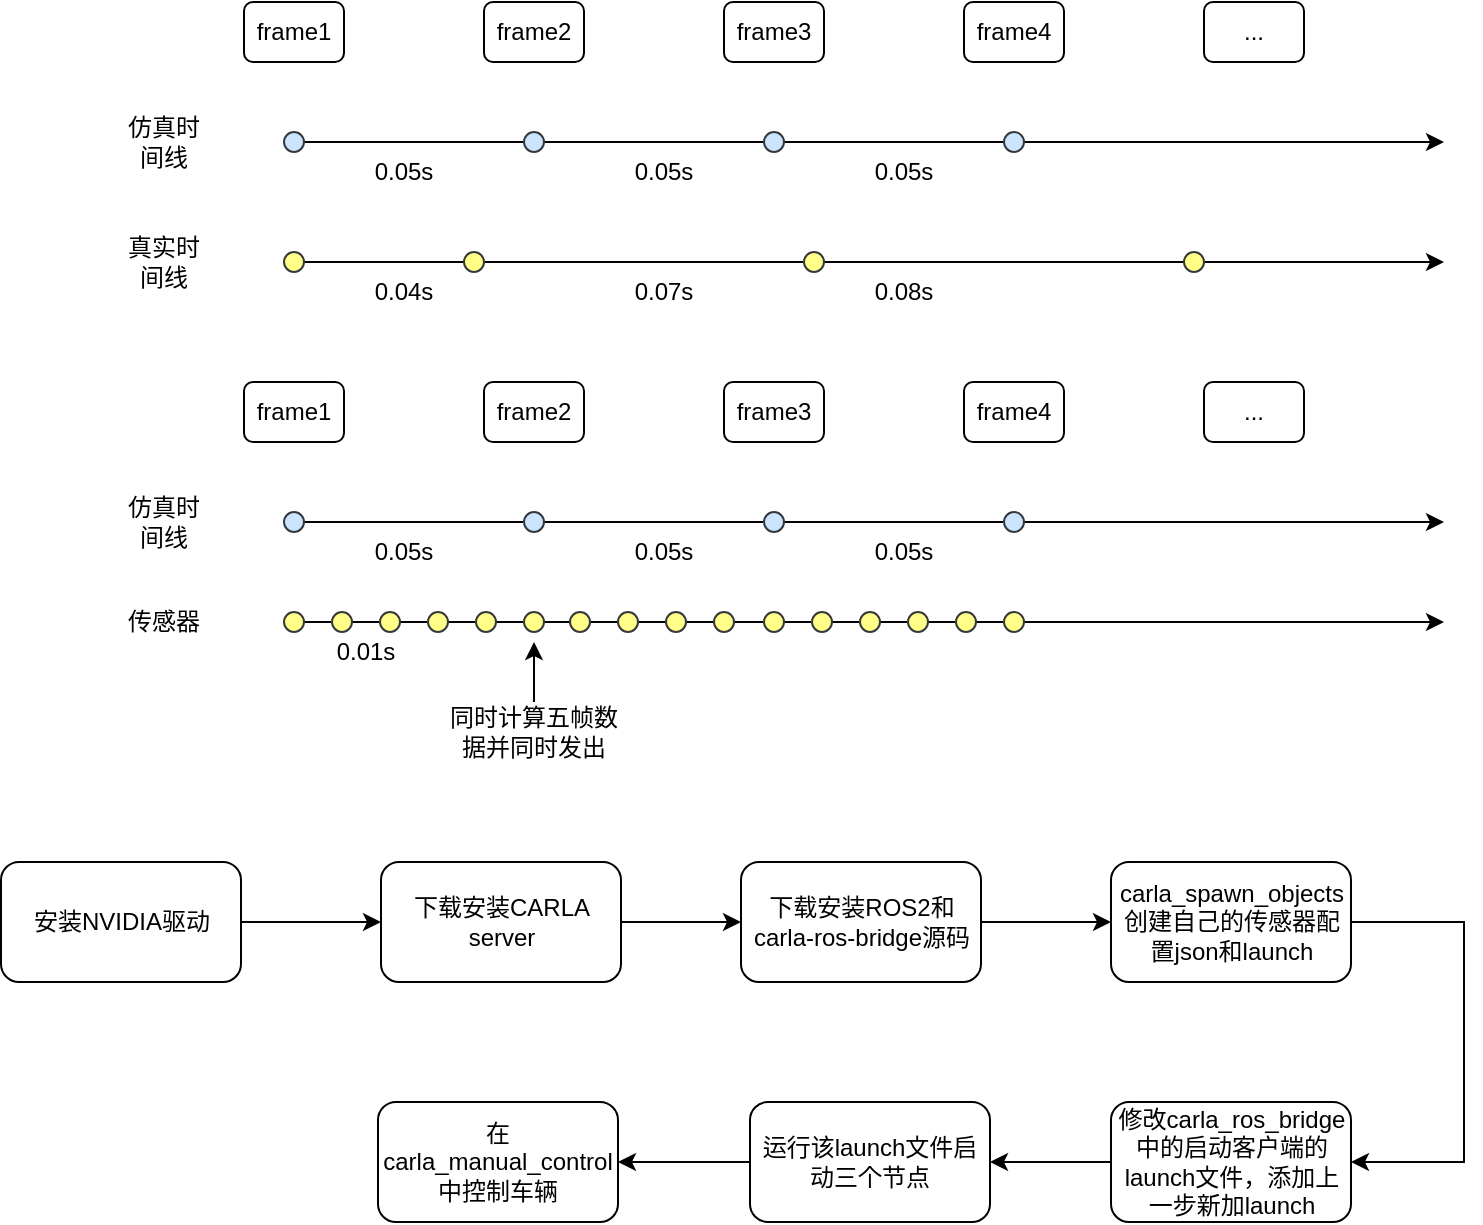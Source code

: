 <mxfile version="15.0.2" type="github">
  <diagram id="rpYZJjloBZQKP1zXOfRa" name="Page-1">
    <mxGraphModel dx="1376" dy="803" grid="1" gridSize="10" guides="1" tooltips="1" connect="1" arrows="1" fold="1" page="1" pageScale="1" pageWidth="850" pageHeight="1100" math="0" shadow="0">
      <root>
        <mxCell id="0" />
        <mxCell id="1" parent="0" />
        <mxCell id="KzBnMRkQJeWT0QnxNWb--23" value="" style="endArrow=none;html=1;" edge="1" parent="1" target="KzBnMRkQJeWT0QnxNWb--22">
          <mxGeometry width="50" height="50" relative="1" as="geometry">
            <mxPoint x="180" y="180" as="sourcePoint" />
            <mxPoint x="760" y="180" as="targetPoint" />
          </mxGeometry>
        </mxCell>
        <mxCell id="KzBnMRkQJeWT0QnxNWb--1" value="frame1" style="rounded=1;whiteSpace=wrap;html=1;" vertex="1" parent="1">
          <mxGeometry x="160" y="50" width="50" height="30" as="geometry" />
        </mxCell>
        <mxCell id="KzBnMRkQJeWT0QnxNWb--3" value="frame2" style="rounded=1;whiteSpace=wrap;html=1;" vertex="1" parent="1">
          <mxGeometry x="280" y="50" width="50" height="30" as="geometry" />
        </mxCell>
        <mxCell id="KzBnMRkQJeWT0QnxNWb--4" value="frame3" style="rounded=1;whiteSpace=wrap;html=1;" vertex="1" parent="1">
          <mxGeometry x="400" y="50" width="50" height="30" as="geometry" />
        </mxCell>
        <mxCell id="KzBnMRkQJeWT0QnxNWb--5" value="frame4" style="rounded=1;whiteSpace=wrap;html=1;" vertex="1" parent="1">
          <mxGeometry x="520" y="50" width="50" height="30" as="geometry" />
        </mxCell>
        <mxCell id="KzBnMRkQJeWT0QnxNWb--7" value="..." style="rounded=1;whiteSpace=wrap;html=1;" vertex="1" parent="1">
          <mxGeometry x="640" y="50" width="50" height="30" as="geometry" />
        </mxCell>
        <mxCell id="KzBnMRkQJeWT0QnxNWb--8" value="仿真时间线" style="text;html=1;strokeColor=none;fillColor=none;align=center;verticalAlign=middle;whiteSpace=wrap;rounded=0;" vertex="1" parent="1">
          <mxGeometry x="100" y="110" width="40" height="20" as="geometry" />
        </mxCell>
        <mxCell id="KzBnMRkQJeWT0QnxNWb--9" value="" style="endArrow=classic;html=1;" edge="1" parent="1">
          <mxGeometry width="50" height="50" relative="1" as="geometry">
            <mxPoint x="180" y="120" as="sourcePoint" />
            <mxPoint x="760" y="120" as="targetPoint" />
          </mxGeometry>
        </mxCell>
        <mxCell id="KzBnMRkQJeWT0QnxNWb--12" value="" style="ellipse;whiteSpace=wrap;html=1;aspect=fixed;fillColor=#cce5ff;strokeColor=#36393d;" vertex="1" parent="1">
          <mxGeometry x="180" y="115" width="10" height="10" as="geometry" />
        </mxCell>
        <mxCell id="KzBnMRkQJeWT0QnxNWb--14" value="" style="ellipse;whiteSpace=wrap;html=1;aspect=fixed;fillColor=#cce5ff;strokeColor=#36393d;" vertex="1" parent="1">
          <mxGeometry x="300" y="115" width="10" height="10" as="geometry" />
        </mxCell>
        <mxCell id="KzBnMRkQJeWT0QnxNWb--15" value="" style="ellipse;whiteSpace=wrap;html=1;aspect=fixed;fillColor=#cce5ff;strokeColor=#36393d;" vertex="1" parent="1">
          <mxGeometry x="420" y="115" width="10" height="10" as="geometry" />
        </mxCell>
        <mxCell id="KzBnMRkQJeWT0QnxNWb--16" value="" style="ellipse;whiteSpace=wrap;html=1;aspect=fixed;fillColor=#cce5ff;strokeColor=#36393d;" vertex="1" parent="1">
          <mxGeometry x="540" y="115" width="10" height="10" as="geometry" />
        </mxCell>
        <mxCell id="KzBnMRkQJeWT0QnxNWb--17" value="真实时间线" style="text;html=1;strokeColor=none;fillColor=none;align=center;verticalAlign=middle;whiteSpace=wrap;rounded=0;" vertex="1" parent="1">
          <mxGeometry x="100" y="170" width="40" height="20" as="geometry" />
        </mxCell>
        <mxCell id="KzBnMRkQJeWT0QnxNWb--18" value="" style="endArrow=classic;html=1;startArrow=none;" edge="1" parent="1" source="KzBnMRkQJeWT0QnxNWb--22">
          <mxGeometry width="50" height="50" relative="1" as="geometry">
            <mxPoint x="180" y="180" as="sourcePoint" />
            <mxPoint x="760" y="180" as="targetPoint" />
          </mxGeometry>
        </mxCell>
        <mxCell id="KzBnMRkQJeWT0QnxNWb--19" value="" style="ellipse;whiteSpace=wrap;html=1;aspect=fixed;fillColor=#ffff88;strokeColor=#36393d;" vertex="1" parent="1">
          <mxGeometry x="180" y="175" width="10" height="10" as="geometry" />
        </mxCell>
        <mxCell id="KzBnMRkQJeWT0QnxNWb--20" value="" style="ellipse;whiteSpace=wrap;html=1;aspect=fixed;fillColor=#ffff88;strokeColor=#36393d;" vertex="1" parent="1">
          <mxGeometry x="270" y="175" width="10" height="10" as="geometry" />
        </mxCell>
        <mxCell id="KzBnMRkQJeWT0QnxNWb--21" value="" style="ellipse;whiteSpace=wrap;html=1;aspect=fixed;fillColor=#ffff88;strokeColor=#36393d;" vertex="1" parent="1">
          <mxGeometry x="440" y="175" width="10" height="10" as="geometry" />
        </mxCell>
        <mxCell id="KzBnMRkQJeWT0QnxNWb--22" value="" style="ellipse;whiteSpace=wrap;html=1;aspect=fixed;fillColor=#ffff88;strokeColor=#36393d;" vertex="1" parent="1">
          <mxGeometry x="630" y="175" width="10" height="10" as="geometry" />
        </mxCell>
        <mxCell id="KzBnMRkQJeWT0QnxNWb--24" value="0.05s" style="text;html=1;strokeColor=none;fillColor=none;align=center;verticalAlign=middle;whiteSpace=wrap;rounded=0;" vertex="1" parent="1">
          <mxGeometry x="230" y="130" width="20" height="10" as="geometry" />
        </mxCell>
        <mxCell id="KzBnMRkQJeWT0QnxNWb--25" value="0.05s" style="text;html=1;strokeColor=none;fillColor=none;align=center;verticalAlign=middle;whiteSpace=wrap;rounded=0;" vertex="1" parent="1">
          <mxGeometry x="360" y="130" width="20" height="10" as="geometry" />
        </mxCell>
        <mxCell id="KzBnMRkQJeWT0QnxNWb--26" value="0.05s" style="text;html=1;strokeColor=none;fillColor=none;align=center;verticalAlign=middle;whiteSpace=wrap;rounded=0;" vertex="1" parent="1">
          <mxGeometry x="480" y="130" width="20" height="10" as="geometry" />
        </mxCell>
        <mxCell id="KzBnMRkQJeWT0QnxNWb--27" value="0.04s" style="text;html=1;strokeColor=none;fillColor=none;align=center;verticalAlign=middle;whiteSpace=wrap;rounded=0;" vertex="1" parent="1">
          <mxGeometry x="230" y="190" width="20" height="10" as="geometry" />
        </mxCell>
        <mxCell id="KzBnMRkQJeWT0QnxNWb--28" value="0.07s" style="text;html=1;strokeColor=none;fillColor=none;align=center;verticalAlign=middle;whiteSpace=wrap;rounded=0;" vertex="1" parent="1">
          <mxGeometry x="360" y="190" width="20" height="10" as="geometry" />
        </mxCell>
        <mxCell id="KzBnMRkQJeWT0QnxNWb--29" value="0.08s" style="text;html=1;strokeColor=none;fillColor=none;align=center;verticalAlign=middle;whiteSpace=wrap;rounded=0;" vertex="1" parent="1">
          <mxGeometry x="480" y="190" width="20" height="10" as="geometry" />
        </mxCell>
        <mxCell id="KzBnMRkQJeWT0QnxNWb--30" value="frame1" style="rounded=1;whiteSpace=wrap;html=1;" vertex="1" parent="1">
          <mxGeometry x="160" y="240" width="50" height="30" as="geometry" />
        </mxCell>
        <mxCell id="KzBnMRkQJeWT0QnxNWb--31" value="frame2" style="rounded=1;whiteSpace=wrap;html=1;" vertex="1" parent="1">
          <mxGeometry x="280" y="240" width="50" height="30" as="geometry" />
        </mxCell>
        <mxCell id="KzBnMRkQJeWT0QnxNWb--32" value="frame3" style="rounded=1;whiteSpace=wrap;html=1;" vertex="1" parent="1">
          <mxGeometry x="400" y="240" width="50" height="30" as="geometry" />
        </mxCell>
        <mxCell id="KzBnMRkQJeWT0QnxNWb--33" value="frame4" style="rounded=1;whiteSpace=wrap;html=1;" vertex="1" parent="1">
          <mxGeometry x="520" y="240" width="50" height="30" as="geometry" />
        </mxCell>
        <mxCell id="KzBnMRkQJeWT0QnxNWb--34" value="..." style="rounded=1;whiteSpace=wrap;html=1;" vertex="1" parent="1">
          <mxGeometry x="640" y="240" width="50" height="30" as="geometry" />
        </mxCell>
        <mxCell id="KzBnMRkQJeWT0QnxNWb--35" value="仿真时间线" style="text;html=1;strokeColor=none;fillColor=none;align=center;verticalAlign=middle;whiteSpace=wrap;rounded=0;" vertex="1" parent="1">
          <mxGeometry x="100" y="300" width="40" height="20" as="geometry" />
        </mxCell>
        <mxCell id="KzBnMRkQJeWT0QnxNWb--36" value="" style="endArrow=classic;html=1;" edge="1" parent="1">
          <mxGeometry width="50" height="50" relative="1" as="geometry">
            <mxPoint x="180" y="310" as="sourcePoint" />
            <mxPoint x="760" y="310" as="targetPoint" />
          </mxGeometry>
        </mxCell>
        <mxCell id="KzBnMRkQJeWT0QnxNWb--37" value="" style="ellipse;whiteSpace=wrap;html=1;aspect=fixed;fillColor=#cce5ff;strokeColor=#36393d;" vertex="1" parent="1">
          <mxGeometry x="180" y="305" width="10" height="10" as="geometry" />
        </mxCell>
        <mxCell id="KzBnMRkQJeWT0QnxNWb--38" value="" style="ellipse;whiteSpace=wrap;html=1;aspect=fixed;fillColor=#cce5ff;strokeColor=#36393d;" vertex="1" parent="1">
          <mxGeometry x="300" y="305" width="10" height="10" as="geometry" />
        </mxCell>
        <mxCell id="KzBnMRkQJeWT0QnxNWb--39" value="" style="ellipse;whiteSpace=wrap;html=1;aspect=fixed;fillColor=#cce5ff;strokeColor=#36393d;" vertex="1" parent="1">
          <mxGeometry x="420" y="305" width="10" height="10" as="geometry" />
        </mxCell>
        <mxCell id="KzBnMRkQJeWT0QnxNWb--40" value="" style="ellipse;whiteSpace=wrap;html=1;aspect=fixed;fillColor=#cce5ff;strokeColor=#36393d;" vertex="1" parent="1">
          <mxGeometry x="540" y="305" width="10" height="10" as="geometry" />
        </mxCell>
        <mxCell id="KzBnMRkQJeWT0QnxNWb--41" value="0.05s" style="text;html=1;strokeColor=none;fillColor=none;align=center;verticalAlign=middle;whiteSpace=wrap;rounded=0;" vertex="1" parent="1">
          <mxGeometry x="230" y="320" width="20" height="10" as="geometry" />
        </mxCell>
        <mxCell id="KzBnMRkQJeWT0QnxNWb--42" value="0.05s" style="text;html=1;strokeColor=none;fillColor=none;align=center;verticalAlign=middle;whiteSpace=wrap;rounded=0;" vertex="1" parent="1">
          <mxGeometry x="360" y="320" width="20" height="10" as="geometry" />
        </mxCell>
        <mxCell id="KzBnMRkQJeWT0QnxNWb--43" value="0.05s" style="text;html=1;strokeColor=none;fillColor=none;align=center;verticalAlign=middle;whiteSpace=wrap;rounded=0;" vertex="1" parent="1">
          <mxGeometry x="480" y="320" width="20" height="10" as="geometry" />
        </mxCell>
        <mxCell id="KzBnMRkQJeWT0QnxNWb--44" value="传感器" style="text;html=1;strokeColor=none;fillColor=none;align=center;verticalAlign=middle;whiteSpace=wrap;rounded=0;" vertex="1" parent="1">
          <mxGeometry x="100" y="350" width="40" height="20" as="geometry" />
        </mxCell>
        <mxCell id="KzBnMRkQJeWT0QnxNWb--45" value="" style="endArrow=classic;html=1;" edge="1" parent="1">
          <mxGeometry width="50" height="50" relative="1" as="geometry">
            <mxPoint x="180" y="360" as="sourcePoint" />
            <mxPoint x="760" y="360" as="targetPoint" />
          </mxGeometry>
        </mxCell>
        <mxCell id="KzBnMRkQJeWT0QnxNWb--46" value="" style="ellipse;whiteSpace=wrap;html=1;aspect=fixed;fillColor=#ffff88;strokeColor=#36393d;" vertex="1" parent="1">
          <mxGeometry x="180" y="355" width="10" height="10" as="geometry" />
        </mxCell>
        <mxCell id="KzBnMRkQJeWT0QnxNWb--47" value="" style="ellipse;whiteSpace=wrap;html=1;aspect=fixed;fillColor=#ffff88;strokeColor=#36393d;" vertex="1" parent="1">
          <mxGeometry x="300" y="355" width="10" height="10" as="geometry" />
        </mxCell>
        <mxCell id="KzBnMRkQJeWT0QnxNWb--48" value="" style="ellipse;whiteSpace=wrap;html=1;aspect=fixed;fillColor=#ffff88;strokeColor=#36393d;" vertex="1" parent="1">
          <mxGeometry x="420" y="355" width="10" height="10" as="geometry" />
        </mxCell>
        <mxCell id="KzBnMRkQJeWT0QnxNWb--49" value="" style="ellipse;whiteSpace=wrap;html=1;aspect=fixed;fillColor=#ffff88;strokeColor=#36393d;" vertex="1" parent="1">
          <mxGeometry x="540" y="355" width="10" height="10" as="geometry" />
        </mxCell>
        <mxCell id="KzBnMRkQJeWT0QnxNWb--50" value="0.01s" style="text;html=1;strokeColor=none;fillColor=none;align=center;verticalAlign=middle;whiteSpace=wrap;rounded=0;" vertex="1" parent="1">
          <mxGeometry x="211" y="370" width="20" height="10" as="geometry" />
        </mxCell>
        <mxCell id="KzBnMRkQJeWT0QnxNWb--54" value="" style="ellipse;whiteSpace=wrap;html=1;aspect=fixed;fillColor=#ffff88;strokeColor=#36393d;" vertex="1" parent="1">
          <mxGeometry x="204" y="355" width="10" height="10" as="geometry" />
        </mxCell>
        <mxCell id="KzBnMRkQJeWT0QnxNWb--60" value="" style="ellipse;whiteSpace=wrap;html=1;aspect=fixed;fillColor=#ffff88;strokeColor=#36393d;" vertex="1" parent="1">
          <mxGeometry x="228" y="355" width="10" height="10" as="geometry" />
        </mxCell>
        <mxCell id="KzBnMRkQJeWT0QnxNWb--61" value="" style="ellipse;whiteSpace=wrap;html=1;aspect=fixed;fillColor=#ffff88;strokeColor=#36393d;" vertex="1" parent="1">
          <mxGeometry x="252" y="355" width="10" height="10" as="geometry" />
        </mxCell>
        <mxCell id="KzBnMRkQJeWT0QnxNWb--62" value="" style="ellipse;whiteSpace=wrap;html=1;aspect=fixed;fillColor=#ffff88;strokeColor=#36393d;" vertex="1" parent="1">
          <mxGeometry x="276" y="355" width="10" height="10" as="geometry" />
        </mxCell>
        <mxCell id="KzBnMRkQJeWT0QnxNWb--63" value="" style="ellipse;whiteSpace=wrap;html=1;aspect=fixed;fillColor=#ffff88;strokeColor=#36393d;" vertex="1" parent="1">
          <mxGeometry x="323" y="355" width="10" height="10" as="geometry" />
        </mxCell>
        <mxCell id="KzBnMRkQJeWT0QnxNWb--64" value="" style="ellipse;whiteSpace=wrap;html=1;aspect=fixed;fillColor=#ffff88;strokeColor=#36393d;" vertex="1" parent="1">
          <mxGeometry x="347" y="355" width="10" height="10" as="geometry" />
        </mxCell>
        <mxCell id="KzBnMRkQJeWT0QnxNWb--65" value="" style="ellipse;whiteSpace=wrap;html=1;aspect=fixed;fillColor=#ffff88;strokeColor=#36393d;" vertex="1" parent="1">
          <mxGeometry x="371" y="355" width="10" height="10" as="geometry" />
        </mxCell>
        <mxCell id="KzBnMRkQJeWT0QnxNWb--66" value="" style="ellipse;whiteSpace=wrap;html=1;aspect=fixed;fillColor=#ffff88;strokeColor=#36393d;" vertex="1" parent="1">
          <mxGeometry x="395" y="355" width="10" height="10" as="geometry" />
        </mxCell>
        <mxCell id="KzBnMRkQJeWT0QnxNWb--67" value="" style="ellipse;whiteSpace=wrap;html=1;aspect=fixed;fillColor=#ffff88;strokeColor=#36393d;" vertex="1" parent="1">
          <mxGeometry x="444" y="355" width="10" height="10" as="geometry" />
        </mxCell>
        <mxCell id="KzBnMRkQJeWT0QnxNWb--68" value="" style="ellipse;whiteSpace=wrap;html=1;aspect=fixed;fillColor=#ffff88;strokeColor=#36393d;" vertex="1" parent="1">
          <mxGeometry x="468" y="355" width="10" height="10" as="geometry" />
        </mxCell>
        <mxCell id="KzBnMRkQJeWT0QnxNWb--69" value="" style="ellipse;whiteSpace=wrap;html=1;aspect=fixed;fillColor=#ffff88;strokeColor=#36393d;" vertex="1" parent="1">
          <mxGeometry x="492" y="355" width="10" height="10" as="geometry" />
        </mxCell>
        <mxCell id="KzBnMRkQJeWT0QnxNWb--70" value="" style="ellipse;whiteSpace=wrap;html=1;aspect=fixed;fillColor=#ffff88;strokeColor=#36393d;" vertex="1" parent="1">
          <mxGeometry x="516" y="355" width="10" height="10" as="geometry" />
        </mxCell>
        <mxCell id="KzBnMRkQJeWT0QnxNWb--71" value="" style="endArrow=classic;html=1;" edge="1" parent="1">
          <mxGeometry width="50" height="50" relative="1" as="geometry">
            <mxPoint x="305" y="400" as="sourcePoint" />
            <mxPoint x="305" y="370" as="targetPoint" />
          </mxGeometry>
        </mxCell>
        <mxCell id="KzBnMRkQJeWT0QnxNWb--74" value="同时计算五帧数据并同时发出" style="text;html=1;strokeColor=none;fillColor=none;align=center;verticalAlign=middle;whiteSpace=wrap;rounded=0;" vertex="1" parent="1">
          <mxGeometry x="260" y="410" width="90" height="10" as="geometry" />
        </mxCell>
        <mxCell id="KzBnMRkQJeWT0QnxNWb--77" value="" style="edgeStyle=orthogonalEdgeStyle;rounded=0;orthogonalLoop=1;jettySize=auto;html=1;" edge="1" parent="1" source="KzBnMRkQJeWT0QnxNWb--75" target="KzBnMRkQJeWT0QnxNWb--76">
          <mxGeometry relative="1" as="geometry" />
        </mxCell>
        <mxCell id="KzBnMRkQJeWT0QnxNWb--75" value="安装NVIDIA驱动" style="rounded=1;whiteSpace=wrap;html=1;" vertex="1" parent="1">
          <mxGeometry x="38.5" y="480" width="120" height="60" as="geometry" />
        </mxCell>
        <mxCell id="KzBnMRkQJeWT0QnxNWb--79" value="" style="edgeStyle=orthogonalEdgeStyle;rounded=0;orthogonalLoop=1;jettySize=auto;html=1;" edge="1" parent="1" source="KzBnMRkQJeWT0QnxNWb--76" target="KzBnMRkQJeWT0QnxNWb--78">
          <mxGeometry relative="1" as="geometry" />
        </mxCell>
        <mxCell id="KzBnMRkQJeWT0QnxNWb--76" value="下载安装CARLA server" style="rounded=1;whiteSpace=wrap;html=1;" vertex="1" parent="1">
          <mxGeometry x="228.5" y="480" width="120" height="60" as="geometry" />
        </mxCell>
        <mxCell id="KzBnMRkQJeWT0QnxNWb--81" value="" style="edgeStyle=orthogonalEdgeStyle;rounded=0;orthogonalLoop=1;jettySize=auto;html=1;" edge="1" parent="1" source="KzBnMRkQJeWT0QnxNWb--78" target="KzBnMRkQJeWT0QnxNWb--80">
          <mxGeometry relative="1" as="geometry" />
        </mxCell>
        <mxCell id="KzBnMRkQJeWT0QnxNWb--78" value="下载安装ROS2和carla-ros-bridge源码" style="rounded=1;whiteSpace=wrap;html=1;" vertex="1" parent="1">
          <mxGeometry x="408.5" y="480" width="120" height="60" as="geometry" />
        </mxCell>
        <mxCell id="KzBnMRkQJeWT0QnxNWb--83" style="edgeStyle=orthogonalEdgeStyle;rounded=0;orthogonalLoop=1;jettySize=auto;html=1;entryX=1;entryY=0.5;entryDx=0;entryDy=0;exitX=1;exitY=0.5;exitDx=0;exitDy=0;" edge="1" parent="1" source="KzBnMRkQJeWT0QnxNWb--80" target="KzBnMRkQJeWT0QnxNWb--82">
          <mxGeometry relative="1" as="geometry">
            <Array as="points">
              <mxPoint x="770" y="510" />
              <mxPoint x="770" y="630" />
            </Array>
          </mxGeometry>
        </mxCell>
        <mxCell id="KzBnMRkQJeWT0QnxNWb--80" value="carla_spawn_objects创建自己的传感器配置json和launch" style="rounded=1;whiteSpace=wrap;html=1;" vertex="1" parent="1">
          <mxGeometry x="593.5" y="480" width="120" height="60" as="geometry" />
        </mxCell>
        <mxCell id="KzBnMRkQJeWT0QnxNWb--85" value="" style="edgeStyle=orthogonalEdgeStyle;rounded=0;orthogonalLoop=1;jettySize=auto;html=1;" edge="1" parent="1" source="KzBnMRkQJeWT0QnxNWb--82" target="KzBnMRkQJeWT0QnxNWb--84">
          <mxGeometry relative="1" as="geometry" />
        </mxCell>
        <mxCell id="KzBnMRkQJeWT0QnxNWb--82" value="修改carla_ros_bridge中的启动客户端的launch文件，添加上一步新加launch" style="rounded=1;whiteSpace=wrap;html=1;" vertex="1" parent="1">
          <mxGeometry x="593.5" y="600" width="120" height="60" as="geometry" />
        </mxCell>
        <mxCell id="KzBnMRkQJeWT0QnxNWb--87" value="" style="edgeStyle=orthogonalEdgeStyle;rounded=0;orthogonalLoop=1;jettySize=auto;html=1;" edge="1" parent="1" source="KzBnMRkQJeWT0QnxNWb--84" target="KzBnMRkQJeWT0QnxNWb--86">
          <mxGeometry relative="1" as="geometry" />
        </mxCell>
        <mxCell id="KzBnMRkQJeWT0QnxNWb--84" value="运行该launch文件启动三个节点" style="rounded=1;whiteSpace=wrap;html=1;" vertex="1" parent="1">
          <mxGeometry x="413" y="600" width="120" height="60" as="geometry" />
        </mxCell>
        <mxCell id="KzBnMRkQJeWT0QnxNWb--86" value="在carla_manual_control中控制车辆" style="rounded=1;whiteSpace=wrap;html=1;" vertex="1" parent="1">
          <mxGeometry x="227" y="600" width="120" height="60" as="geometry" />
        </mxCell>
      </root>
    </mxGraphModel>
  </diagram>
</mxfile>
